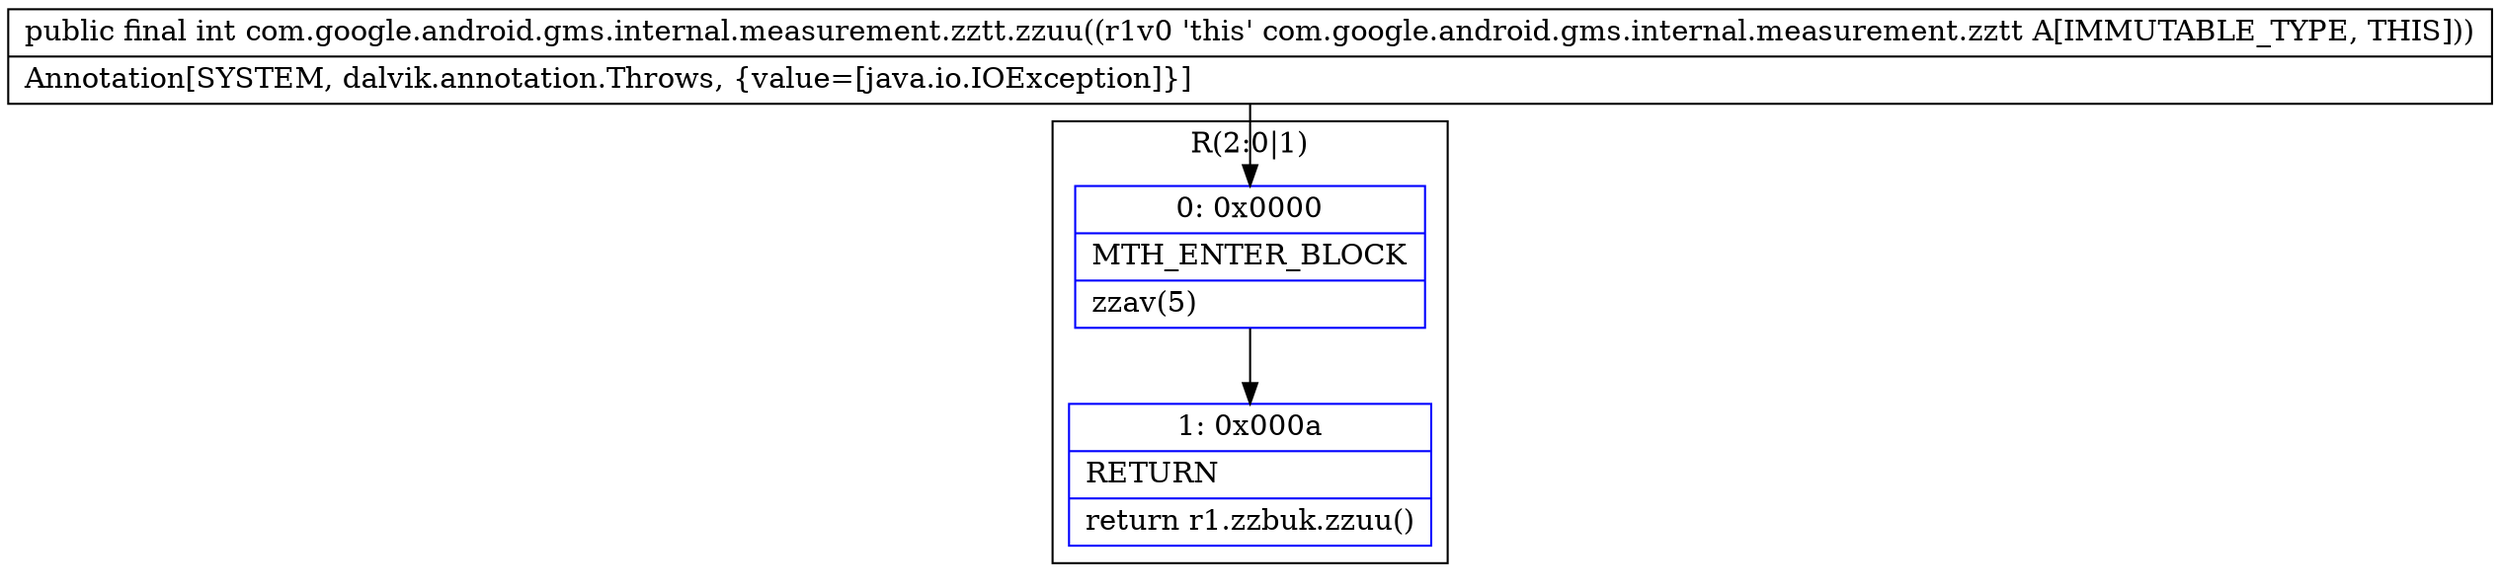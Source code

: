 digraph "CFG forcom.google.android.gms.internal.measurement.zztt.zzuu()I" {
subgraph cluster_Region_402478121 {
label = "R(2:0|1)";
node [shape=record,color=blue];
Node_0 [shape=record,label="{0\:\ 0x0000|MTH_ENTER_BLOCK\l|zzav(5)\l}"];
Node_1 [shape=record,label="{1\:\ 0x000a|RETURN\l|return r1.zzbuk.zzuu()\l}"];
}
MethodNode[shape=record,label="{public final int com.google.android.gms.internal.measurement.zztt.zzuu((r1v0 'this' com.google.android.gms.internal.measurement.zztt A[IMMUTABLE_TYPE, THIS]))  | Annotation[SYSTEM, dalvik.annotation.Throws, \{value=[java.io.IOException]\}]\l}"];
MethodNode -> Node_0;
Node_0 -> Node_1;
}

